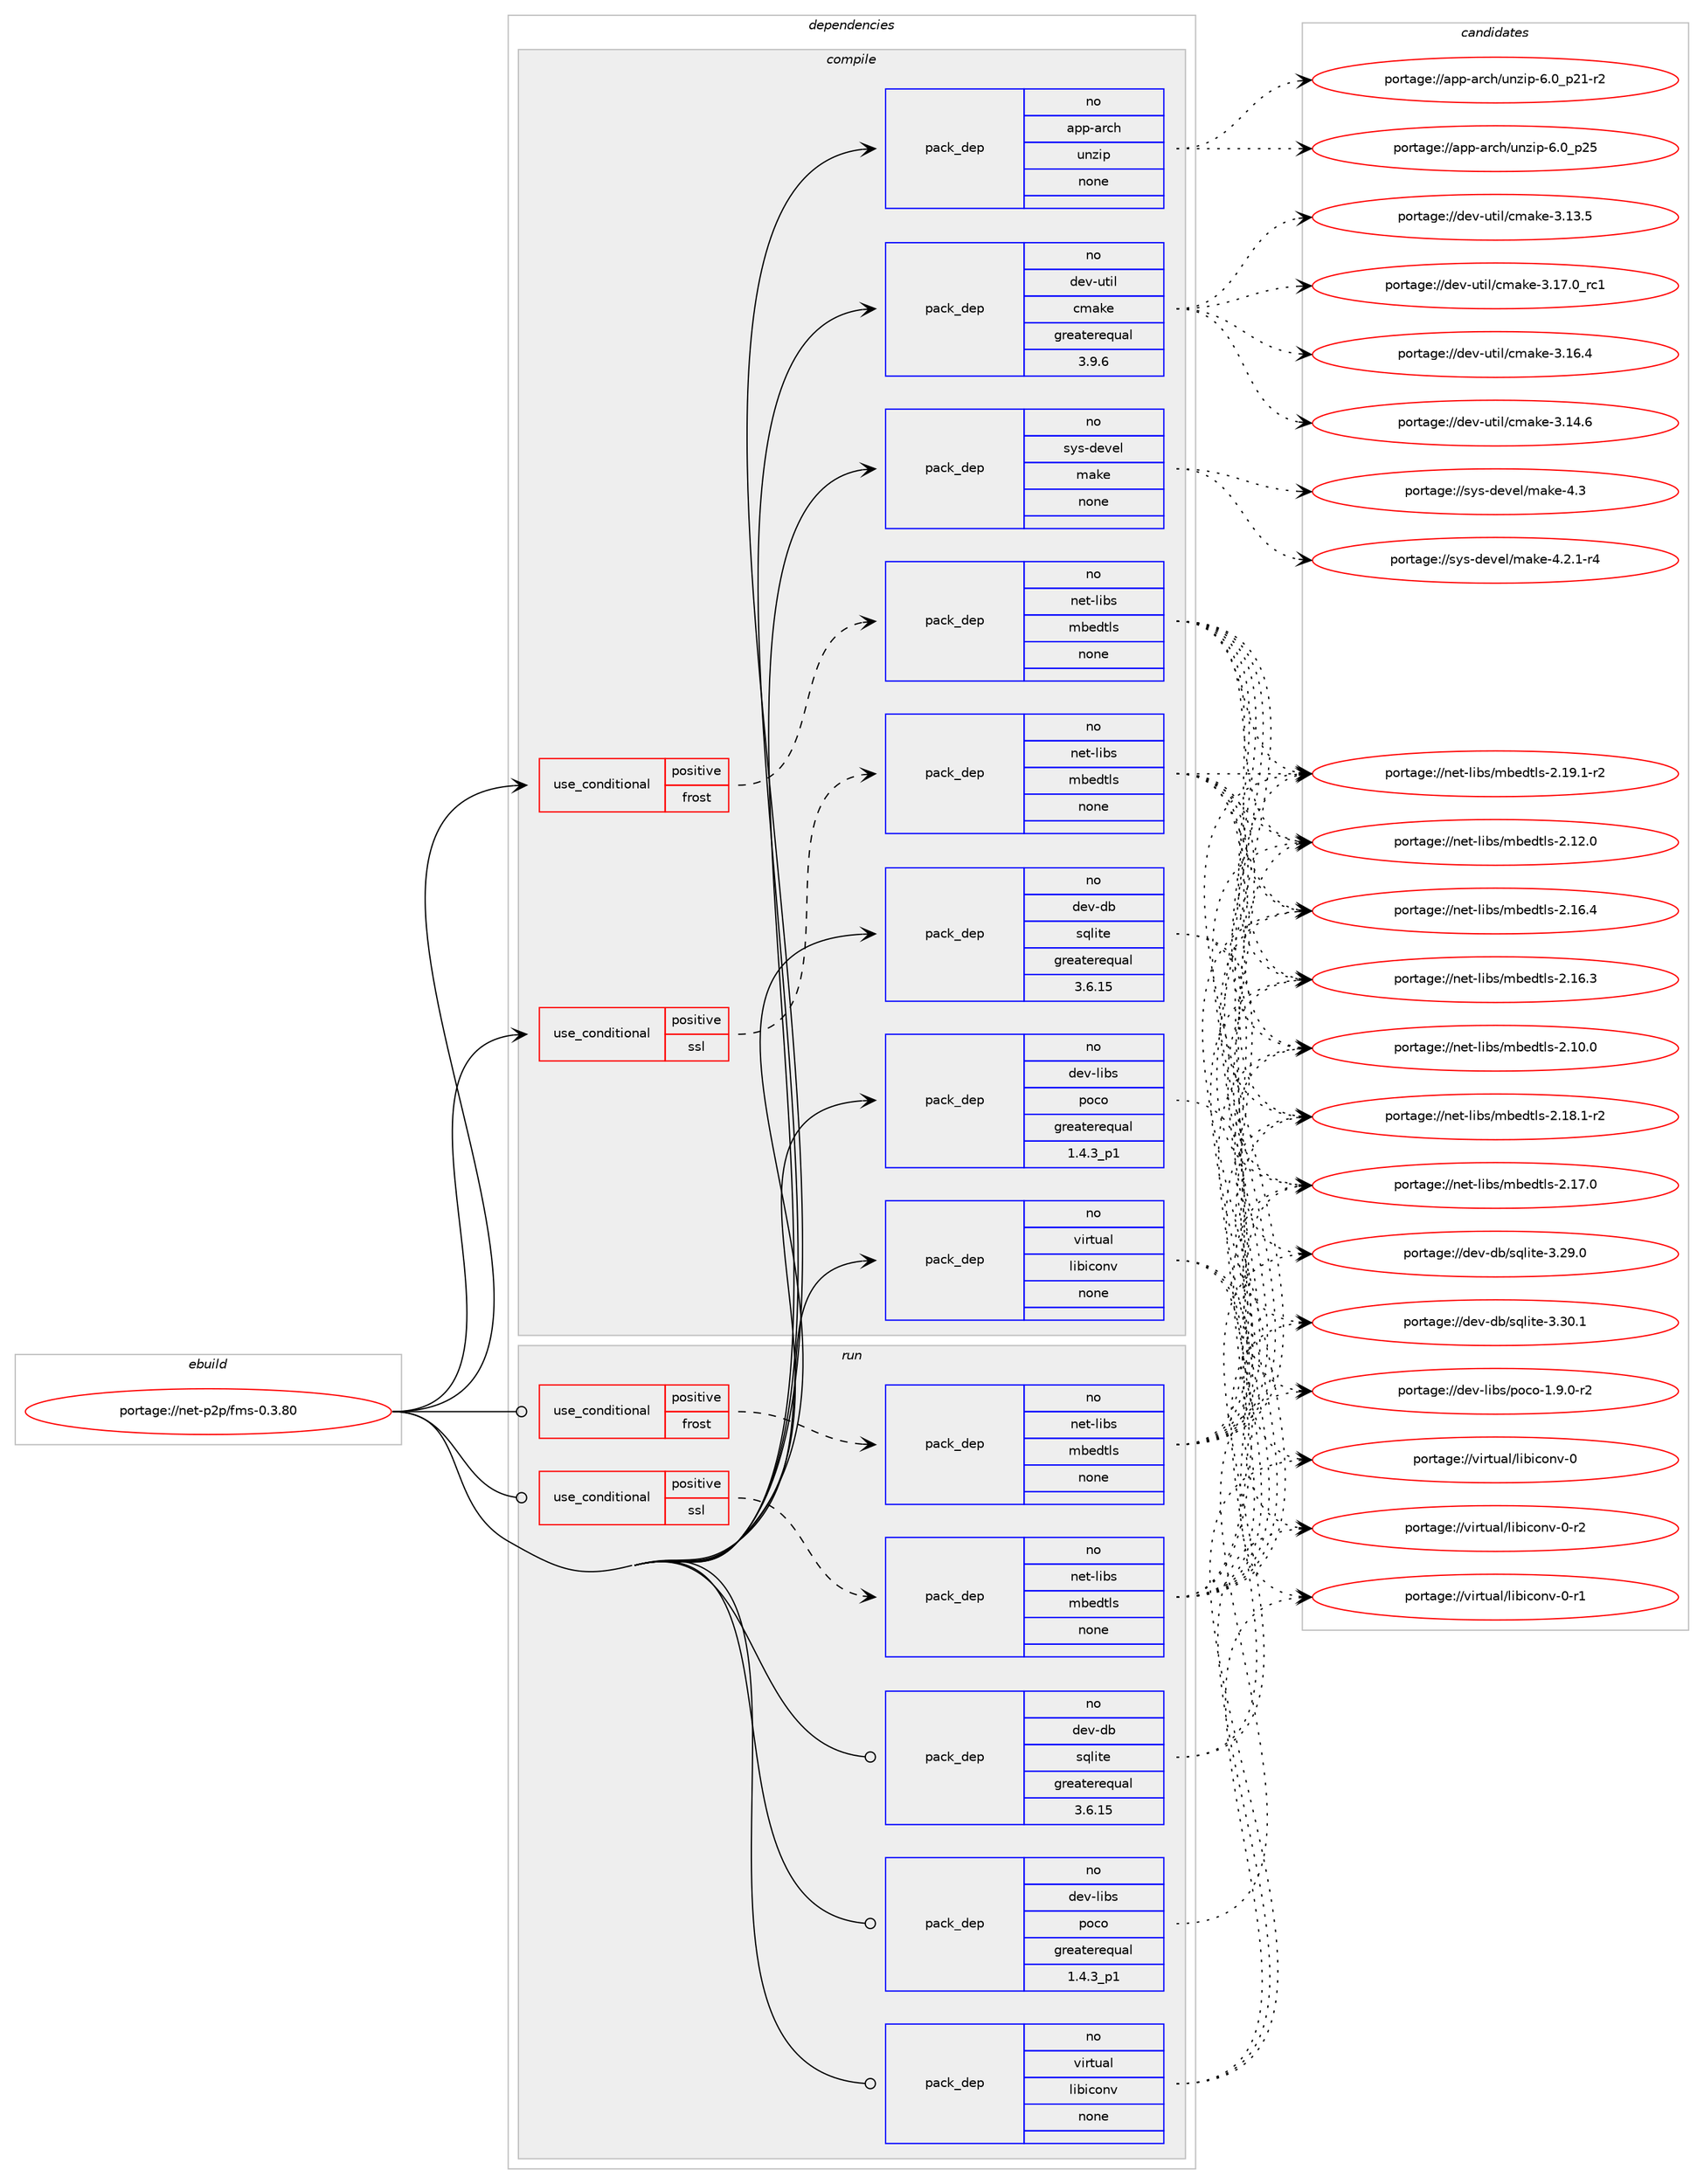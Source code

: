 digraph prolog {

# *************
# Graph options
# *************

newrank=true;
concentrate=true;
compound=true;
graph [rankdir=LR,fontname=Helvetica,fontsize=10,ranksep=1.5];#, ranksep=2.5, nodesep=0.2];
edge  [arrowhead=vee];
node  [fontname=Helvetica,fontsize=10];

# **********
# The ebuild
# **********

subgraph cluster_leftcol {
color=gray;
rank=same;
label=<<i>ebuild</i>>;
id [label="portage://net-p2p/fms-0.3.80", color=red, width=4, href="../net-p2p/fms-0.3.80.svg"];
}

# ****************
# The dependencies
# ****************

subgraph cluster_midcol {
color=gray;
label=<<i>dependencies</i>>;
subgraph cluster_compile {
fillcolor="#eeeeee";
style=filled;
label=<<i>compile</i>>;
subgraph cond15410 {
dependency74884 [label=<<TABLE BORDER="0" CELLBORDER="1" CELLSPACING="0" CELLPADDING="4"><TR><TD ROWSPAN="3" CELLPADDING="10">use_conditional</TD></TR><TR><TD>positive</TD></TR><TR><TD>frost</TD></TR></TABLE>>, shape=none, color=red];
subgraph pack58018 {
dependency74885 [label=<<TABLE BORDER="0" CELLBORDER="1" CELLSPACING="0" CELLPADDING="4" WIDTH="220"><TR><TD ROWSPAN="6" CELLPADDING="30">pack_dep</TD></TR><TR><TD WIDTH="110">no</TD></TR><TR><TD>net-libs</TD></TR><TR><TD>mbedtls</TD></TR><TR><TD>none</TD></TR><TR><TD></TD></TR></TABLE>>, shape=none, color=blue];
}
dependency74884:e -> dependency74885:w [weight=20,style="dashed",arrowhead="vee"];
}
id:e -> dependency74884:w [weight=20,style="solid",arrowhead="vee"];
subgraph cond15411 {
dependency74886 [label=<<TABLE BORDER="0" CELLBORDER="1" CELLSPACING="0" CELLPADDING="4"><TR><TD ROWSPAN="3" CELLPADDING="10">use_conditional</TD></TR><TR><TD>positive</TD></TR><TR><TD>ssl</TD></TR></TABLE>>, shape=none, color=red];
subgraph pack58019 {
dependency74887 [label=<<TABLE BORDER="0" CELLBORDER="1" CELLSPACING="0" CELLPADDING="4" WIDTH="220"><TR><TD ROWSPAN="6" CELLPADDING="30">pack_dep</TD></TR><TR><TD WIDTH="110">no</TD></TR><TR><TD>net-libs</TD></TR><TR><TD>mbedtls</TD></TR><TR><TD>none</TD></TR><TR><TD></TD></TR></TABLE>>, shape=none, color=blue];
}
dependency74886:e -> dependency74887:w [weight=20,style="dashed",arrowhead="vee"];
}
id:e -> dependency74886:w [weight=20,style="solid",arrowhead="vee"];
subgraph pack58020 {
dependency74888 [label=<<TABLE BORDER="0" CELLBORDER="1" CELLSPACING="0" CELLPADDING="4" WIDTH="220"><TR><TD ROWSPAN="6" CELLPADDING="30">pack_dep</TD></TR><TR><TD WIDTH="110">no</TD></TR><TR><TD>app-arch</TD></TR><TR><TD>unzip</TD></TR><TR><TD>none</TD></TR><TR><TD></TD></TR></TABLE>>, shape=none, color=blue];
}
id:e -> dependency74888:w [weight=20,style="solid",arrowhead="vee"];
subgraph pack58021 {
dependency74889 [label=<<TABLE BORDER="0" CELLBORDER="1" CELLSPACING="0" CELLPADDING="4" WIDTH="220"><TR><TD ROWSPAN="6" CELLPADDING="30">pack_dep</TD></TR><TR><TD WIDTH="110">no</TD></TR><TR><TD>dev-db</TD></TR><TR><TD>sqlite</TD></TR><TR><TD>greaterequal</TD></TR><TR><TD>3.6.15</TD></TR></TABLE>>, shape=none, color=blue];
}
id:e -> dependency74889:w [weight=20,style="solid",arrowhead="vee"];
subgraph pack58022 {
dependency74890 [label=<<TABLE BORDER="0" CELLBORDER="1" CELLSPACING="0" CELLPADDING="4" WIDTH="220"><TR><TD ROWSPAN="6" CELLPADDING="30">pack_dep</TD></TR><TR><TD WIDTH="110">no</TD></TR><TR><TD>dev-libs</TD></TR><TR><TD>poco</TD></TR><TR><TD>greaterequal</TD></TR><TR><TD>1.4.3_p1</TD></TR></TABLE>>, shape=none, color=blue];
}
id:e -> dependency74890:w [weight=20,style="solid",arrowhead="vee"];
subgraph pack58023 {
dependency74891 [label=<<TABLE BORDER="0" CELLBORDER="1" CELLSPACING="0" CELLPADDING="4" WIDTH="220"><TR><TD ROWSPAN="6" CELLPADDING="30">pack_dep</TD></TR><TR><TD WIDTH="110">no</TD></TR><TR><TD>dev-util</TD></TR><TR><TD>cmake</TD></TR><TR><TD>greaterequal</TD></TR><TR><TD>3.9.6</TD></TR></TABLE>>, shape=none, color=blue];
}
id:e -> dependency74891:w [weight=20,style="solid",arrowhead="vee"];
subgraph pack58024 {
dependency74892 [label=<<TABLE BORDER="0" CELLBORDER="1" CELLSPACING="0" CELLPADDING="4" WIDTH="220"><TR><TD ROWSPAN="6" CELLPADDING="30">pack_dep</TD></TR><TR><TD WIDTH="110">no</TD></TR><TR><TD>sys-devel</TD></TR><TR><TD>make</TD></TR><TR><TD>none</TD></TR><TR><TD></TD></TR></TABLE>>, shape=none, color=blue];
}
id:e -> dependency74892:w [weight=20,style="solid",arrowhead="vee"];
subgraph pack58025 {
dependency74893 [label=<<TABLE BORDER="0" CELLBORDER="1" CELLSPACING="0" CELLPADDING="4" WIDTH="220"><TR><TD ROWSPAN="6" CELLPADDING="30">pack_dep</TD></TR><TR><TD WIDTH="110">no</TD></TR><TR><TD>virtual</TD></TR><TR><TD>libiconv</TD></TR><TR><TD>none</TD></TR><TR><TD></TD></TR></TABLE>>, shape=none, color=blue];
}
id:e -> dependency74893:w [weight=20,style="solid",arrowhead="vee"];
}
subgraph cluster_compileandrun {
fillcolor="#eeeeee";
style=filled;
label=<<i>compile and run</i>>;
}
subgraph cluster_run {
fillcolor="#eeeeee";
style=filled;
label=<<i>run</i>>;
subgraph cond15412 {
dependency74894 [label=<<TABLE BORDER="0" CELLBORDER="1" CELLSPACING="0" CELLPADDING="4"><TR><TD ROWSPAN="3" CELLPADDING="10">use_conditional</TD></TR><TR><TD>positive</TD></TR><TR><TD>frost</TD></TR></TABLE>>, shape=none, color=red];
subgraph pack58026 {
dependency74895 [label=<<TABLE BORDER="0" CELLBORDER="1" CELLSPACING="0" CELLPADDING="4" WIDTH="220"><TR><TD ROWSPAN="6" CELLPADDING="30">pack_dep</TD></TR><TR><TD WIDTH="110">no</TD></TR><TR><TD>net-libs</TD></TR><TR><TD>mbedtls</TD></TR><TR><TD>none</TD></TR><TR><TD></TD></TR></TABLE>>, shape=none, color=blue];
}
dependency74894:e -> dependency74895:w [weight=20,style="dashed",arrowhead="vee"];
}
id:e -> dependency74894:w [weight=20,style="solid",arrowhead="odot"];
subgraph cond15413 {
dependency74896 [label=<<TABLE BORDER="0" CELLBORDER="1" CELLSPACING="0" CELLPADDING="4"><TR><TD ROWSPAN="3" CELLPADDING="10">use_conditional</TD></TR><TR><TD>positive</TD></TR><TR><TD>ssl</TD></TR></TABLE>>, shape=none, color=red];
subgraph pack58027 {
dependency74897 [label=<<TABLE BORDER="0" CELLBORDER="1" CELLSPACING="0" CELLPADDING="4" WIDTH="220"><TR><TD ROWSPAN="6" CELLPADDING="30">pack_dep</TD></TR><TR><TD WIDTH="110">no</TD></TR><TR><TD>net-libs</TD></TR><TR><TD>mbedtls</TD></TR><TR><TD>none</TD></TR><TR><TD></TD></TR></TABLE>>, shape=none, color=blue];
}
dependency74896:e -> dependency74897:w [weight=20,style="dashed",arrowhead="vee"];
}
id:e -> dependency74896:w [weight=20,style="solid",arrowhead="odot"];
subgraph pack58028 {
dependency74898 [label=<<TABLE BORDER="0" CELLBORDER="1" CELLSPACING="0" CELLPADDING="4" WIDTH="220"><TR><TD ROWSPAN="6" CELLPADDING="30">pack_dep</TD></TR><TR><TD WIDTH="110">no</TD></TR><TR><TD>dev-db</TD></TR><TR><TD>sqlite</TD></TR><TR><TD>greaterequal</TD></TR><TR><TD>3.6.15</TD></TR></TABLE>>, shape=none, color=blue];
}
id:e -> dependency74898:w [weight=20,style="solid",arrowhead="odot"];
subgraph pack58029 {
dependency74899 [label=<<TABLE BORDER="0" CELLBORDER="1" CELLSPACING="0" CELLPADDING="4" WIDTH="220"><TR><TD ROWSPAN="6" CELLPADDING="30">pack_dep</TD></TR><TR><TD WIDTH="110">no</TD></TR><TR><TD>dev-libs</TD></TR><TR><TD>poco</TD></TR><TR><TD>greaterequal</TD></TR><TR><TD>1.4.3_p1</TD></TR></TABLE>>, shape=none, color=blue];
}
id:e -> dependency74899:w [weight=20,style="solid",arrowhead="odot"];
subgraph pack58030 {
dependency74900 [label=<<TABLE BORDER="0" CELLBORDER="1" CELLSPACING="0" CELLPADDING="4" WIDTH="220"><TR><TD ROWSPAN="6" CELLPADDING="30">pack_dep</TD></TR><TR><TD WIDTH="110">no</TD></TR><TR><TD>virtual</TD></TR><TR><TD>libiconv</TD></TR><TR><TD>none</TD></TR><TR><TD></TD></TR></TABLE>>, shape=none, color=blue];
}
id:e -> dependency74900:w [weight=20,style="solid",arrowhead="odot"];
}
}

# **************
# The candidates
# **************

subgraph cluster_choices {
rank=same;
color=gray;
label=<<i>candidates</i>>;

subgraph choice58018 {
color=black;
nodesep=1;
choice11010111645108105981154710998101100116108115455046495746494511450 [label="portage://net-libs/mbedtls-2.19.1-r2", color=red, width=4,href="../net-libs/mbedtls-2.19.1-r2.svg"];
choice11010111645108105981154710998101100116108115455046495646494511450 [label="portage://net-libs/mbedtls-2.18.1-r2", color=red, width=4,href="../net-libs/mbedtls-2.18.1-r2.svg"];
choice1101011164510810598115471099810110011610811545504649554648 [label="portage://net-libs/mbedtls-2.17.0", color=red, width=4,href="../net-libs/mbedtls-2.17.0.svg"];
choice1101011164510810598115471099810110011610811545504649544652 [label="portage://net-libs/mbedtls-2.16.4", color=red, width=4,href="../net-libs/mbedtls-2.16.4.svg"];
choice1101011164510810598115471099810110011610811545504649544651 [label="portage://net-libs/mbedtls-2.16.3", color=red, width=4,href="../net-libs/mbedtls-2.16.3.svg"];
choice1101011164510810598115471099810110011610811545504649504648 [label="portage://net-libs/mbedtls-2.12.0", color=red, width=4,href="../net-libs/mbedtls-2.12.0.svg"];
choice1101011164510810598115471099810110011610811545504649484648 [label="portage://net-libs/mbedtls-2.10.0", color=red, width=4,href="../net-libs/mbedtls-2.10.0.svg"];
dependency74885:e -> choice11010111645108105981154710998101100116108115455046495746494511450:w [style=dotted,weight="100"];
dependency74885:e -> choice11010111645108105981154710998101100116108115455046495646494511450:w [style=dotted,weight="100"];
dependency74885:e -> choice1101011164510810598115471099810110011610811545504649554648:w [style=dotted,weight="100"];
dependency74885:e -> choice1101011164510810598115471099810110011610811545504649544652:w [style=dotted,weight="100"];
dependency74885:e -> choice1101011164510810598115471099810110011610811545504649544651:w [style=dotted,weight="100"];
dependency74885:e -> choice1101011164510810598115471099810110011610811545504649504648:w [style=dotted,weight="100"];
dependency74885:e -> choice1101011164510810598115471099810110011610811545504649484648:w [style=dotted,weight="100"];
}
subgraph choice58019 {
color=black;
nodesep=1;
choice11010111645108105981154710998101100116108115455046495746494511450 [label="portage://net-libs/mbedtls-2.19.1-r2", color=red, width=4,href="../net-libs/mbedtls-2.19.1-r2.svg"];
choice11010111645108105981154710998101100116108115455046495646494511450 [label="portage://net-libs/mbedtls-2.18.1-r2", color=red, width=4,href="../net-libs/mbedtls-2.18.1-r2.svg"];
choice1101011164510810598115471099810110011610811545504649554648 [label="portage://net-libs/mbedtls-2.17.0", color=red, width=4,href="../net-libs/mbedtls-2.17.0.svg"];
choice1101011164510810598115471099810110011610811545504649544652 [label="portage://net-libs/mbedtls-2.16.4", color=red, width=4,href="../net-libs/mbedtls-2.16.4.svg"];
choice1101011164510810598115471099810110011610811545504649544651 [label="portage://net-libs/mbedtls-2.16.3", color=red, width=4,href="../net-libs/mbedtls-2.16.3.svg"];
choice1101011164510810598115471099810110011610811545504649504648 [label="portage://net-libs/mbedtls-2.12.0", color=red, width=4,href="../net-libs/mbedtls-2.12.0.svg"];
choice1101011164510810598115471099810110011610811545504649484648 [label="portage://net-libs/mbedtls-2.10.0", color=red, width=4,href="../net-libs/mbedtls-2.10.0.svg"];
dependency74887:e -> choice11010111645108105981154710998101100116108115455046495746494511450:w [style=dotted,weight="100"];
dependency74887:e -> choice11010111645108105981154710998101100116108115455046495646494511450:w [style=dotted,weight="100"];
dependency74887:e -> choice1101011164510810598115471099810110011610811545504649554648:w [style=dotted,weight="100"];
dependency74887:e -> choice1101011164510810598115471099810110011610811545504649544652:w [style=dotted,weight="100"];
dependency74887:e -> choice1101011164510810598115471099810110011610811545504649544651:w [style=dotted,weight="100"];
dependency74887:e -> choice1101011164510810598115471099810110011610811545504649504648:w [style=dotted,weight="100"];
dependency74887:e -> choice1101011164510810598115471099810110011610811545504649484648:w [style=dotted,weight="100"];
}
subgraph choice58020 {
color=black;
nodesep=1;
choice971121124597114991044711711012210511245544648951125053 [label="portage://app-arch/unzip-6.0_p25", color=red, width=4,href="../app-arch/unzip-6.0_p25.svg"];
choice9711211245971149910447117110122105112455446489511250494511450 [label="portage://app-arch/unzip-6.0_p21-r2", color=red, width=4,href="../app-arch/unzip-6.0_p21-r2.svg"];
dependency74888:e -> choice971121124597114991044711711012210511245544648951125053:w [style=dotted,weight="100"];
dependency74888:e -> choice9711211245971149910447117110122105112455446489511250494511450:w [style=dotted,weight="100"];
}
subgraph choice58021 {
color=black;
nodesep=1;
choice10010111845100984711511310810511610145514651484649 [label="portage://dev-db/sqlite-3.30.1", color=red, width=4,href="../dev-db/sqlite-3.30.1.svg"];
choice10010111845100984711511310810511610145514650574648 [label="portage://dev-db/sqlite-3.29.0", color=red, width=4,href="../dev-db/sqlite-3.29.0.svg"];
dependency74889:e -> choice10010111845100984711511310810511610145514651484649:w [style=dotted,weight="100"];
dependency74889:e -> choice10010111845100984711511310810511610145514650574648:w [style=dotted,weight="100"];
}
subgraph choice58022 {
color=black;
nodesep=1;
choice100101118451081059811547112111991114549465746484511450 [label="portage://dev-libs/poco-1.9.0-r2", color=red, width=4,href="../dev-libs/poco-1.9.0-r2.svg"];
dependency74890:e -> choice100101118451081059811547112111991114549465746484511450:w [style=dotted,weight="100"];
}
subgraph choice58023 {
color=black;
nodesep=1;
choice1001011184511711610510847991099710710145514649554648951149949 [label="portage://dev-util/cmake-3.17.0_rc1", color=red, width=4,href="../dev-util/cmake-3.17.0_rc1.svg"];
choice1001011184511711610510847991099710710145514649544652 [label="portage://dev-util/cmake-3.16.4", color=red, width=4,href="../dev-util/cmake-3.16.4.svg"];
choice1001011184511711610510847991099710710145514649524654 [label="portage://dev-util/cmake-3.14.6", color=red, width=4,href="../dev-util/cmake-3.14.6.svg"];
choice1001011184511711610510847991099710710145514649514653 [label="portage://dev-util/cmake-3.13.5", color=red, width=4,href="../dev-util/cmake-3.13.5.svg"];
dependency74891:e -> choice1001011184511711610510847991099710710145514649554648951149949:w [style=dotted,weight="100"];
dependency74891:e -> choice1001011184511711610510847991099710710145514649544652:w [style=dotted,weight="100"];
dependency74891:e -> choice1001011184511711610510847991099710710145514649524654:w [style=dotted,weight="100"];
dependency74891:e -> choice1001011184511711610510847991099710710145514649514653:w [style=dotted,weight="100"];
}
subgraph choice58024 {
color=black;
nodesep=1;
choice11512111545100101118101108471099710710145524651 [label="portage://sys-devel/make-4.3", color=red, width=4,href="../sys-devel/make-4.3.svg"];
choice1151211154510010111810110847109971071014552465046494511452 [label="portage://sys-devel/make-4.2.1-r4", color=red, width=4,href="../sys-devel/make-4.2.1-r4.svg"];
dependency74892:e -> choice11512111545100101118101108471099710710145524651:w [style=dotted,weight="100"];
dependency74892:e -> choice1151211154510010111810110847109971071014552465046494511452:w [style=dotted,weight="100"];
}
subgraph choice58025 {
color=black;
nodesep=1;
choice1181051141161179710847108105981059911111011845484511450 [label="portage://virtual/libiconv-0-r2", color=red, width=4,href="../virtual/libiconv-0-r2.svg"];
choice1181051141161179710847108105981059911111011845484511449 [label="portage://virtual/libiconv-0-r1", color=red, width=4,href="../virtual/libiconv-0-r1.svg"];
choice118105114116117971084710810598105991111101184548 [label="portage://virtual/libiconv-0", color=red, width=4,href="../virtual/libiconv-0.svg"];
dependency74893:e -> choice1181051141161179710847108105981059911111011845484511450:w [style=dotted,weight="100"];
dependency74893:e -> choice1181051141161179710847108105981059911111011845484511449:w [style=dotted,weight="100"];
dependency74893:e -> choice118105114116117971084710810598105991111101184548:w [style=dotted,weight="100"];
}
subgraph choice58026 {
color=black;
nodesep=1;
choice11010111645108105981154710998101100116108115455046495746494511450 [label="portage://net-libs/mbedtls-2.19.1-r2", color=red, width=4,href="../net-libs/mbedtls-2.19.1-r2.svg"];
choice11010111645108105981154710998101100116108115455046495646494511450 [label="portage://net-libs/mbedtls-2.18.1-r2", color=red, width=4,href="../net-libs/mbedtls-2.18.1-r2.svg"];
choice1101011164510810598115471099810110011610811545504649554648 [label="portage://net-libs/mbedtls-2.17.0", color=red, width=4,href="../net-libs/mbedtls-2.17.0.svg"];
choice1101011164510810598115471099810110011610811545504649544652 [label="portage://net-libs/mbedtls-2.16.4", color=red, width=4,href="../net-libs/mbedtls-2.16.4.svg"];
choice1101011164510810598115471099810110011610811545504649544651 [label="portage://net-libs/mbedtls-2.16.3", color=red, width=4,href="../net-libs/mbedtls-2.16.3.svg"];
choice1101011164510810598115471099810110011610811545504649504648 [label="portage://net-libs/mbedtls-2.12.0", color=red, width=4,href="../net-libs/mbedtls-2.12.0.svg"];
choice1101011164510810598115471099810110011610811545504649484648 [label="portage://net-libs/mbedtls-2.10.0", color=red, width=4,href="../net-libs/mbedtls-2.10.0.svg"];
dependency74895:e -> choice11010111645108105981154710998101100116108115455046495746494511450:w [style=dotted,weight="100"];
dependency74895:e -> choice11010111645108105981154710998101100116108115455046495646494511450:w [style=dotted,weight="100"];
dependency74895:e -> choice1101011164510810598115471099810110011610811545504649554648:w [style=dotted,weight="100"];
dependency74895:e -> choice1101011164510810598115471099810110011610811545504649544652:w [style=dotted,weight="100"];
dependency74895:e -> choice1101011164510810598115471099810110011610811545504649544651:w [style=dotted,weight="100"];
dependency74895:e -> choice1101011164510810598115471099810110011610811545504649504648:w [style=dotted,weight="100"];
dependency74895:e -> choice1101011164510810598115471099810110011610811545504649484648:w [style=dotted,weight="100"];
}
subgraph choice58027 {
color=black;
nodesep=1;
choice11010111645108105981154710998101100116108115455046495746494511450 [label="portage://net-libs/mbedtls-2.19.1-r2", color=red, width=4,href="../net-libs/mbedtls-2.19.1-r2.svg"];
choice11010111645108105981154710998101100116108115455046495646494511450 [label="portage://net-libs/mbedtls-2.18.1-r2", color=red, width=4,href="../net-libs/mbedtls-2.18.1-r2.svg"];
choice1101011164510810598115471099810110011610811545504649554648 [label="portage://net-libs/mbedtls-2.17.0", color=red, width=4,href="../net-libs/mbedtls-2.17.0.svg"];
choice1101011164510810598115471099810110011610811545504649544652 [label="portage://net-libs/mbedtls-2.16.4", color=red, width=4,href="../net-libs/mbedtls-2.16.4.svg"];
choice1101011164510810598115471099810110011610811545504649544651 [label="portage://net-libs/mbedtls-2.16.3", color=red, width=4,href="../net-libs/mbedtls-2.16.3.svg"];
choice1101011164510810598115471099810110011610811545504649504648 [label="portage://net-libs/mbedtls-2.12.0", color=red, width=4,href="../net-libs/mbedtls-2.12.0.svg"];
choice1101011164510810598115471099810110011610811545504649484648 [label="portage://net-libs/mbedtls-2.10.0", color=red, width=4,href="../net-libs/mbedtls-2.10.0.svg"];
dependency74897:e -> choice11010111645108105981154710998101100116108115455046495746494511450:w [style=dotted,weight="100"];
dependency74897:e -> choice11010111645108105981154710998101100116108115455046495646494511450:w [style=dotted,weight="100"];
dependency74897:e -> choice1101011164510810598115471099810110011610811545504649554648:w [style=dotted,weight="100"];
dependency74897:e -> choice1101011164510810598115471099810110011610811545504649544652:w [style=dotted,weight="100"];
dependency74897:e -> choice1101011164510810598115471099810110011610811545504649544651:w [style=dotted,weight="100"];
dependency74897:e -> choice1101011164510810598115471099810110011610811545504649504648:w [style=dotted,weight="100"];
dependency74897:e -> choice1101011164510810598115471099810110011610811545504649484648:w [style=dotted,weight="100"];
}
subgraph choice58028 {
color=black;
nodesep=1;
choice10010111845100984711511310810511610145514651484649 [label="portage://dev-db/sqlite-3.30.1", color=red, width=4,href="../dev-db/sqlite-3.30.1.svg"];
choice10010111845100984711511310810511610145514650574648 [label="portage://dev-db/sqlite-3.29.0", color=red, width=4,href="../dev-db/sqlite-3.29.0.svg"];
dependency74898:e -> choice10010111845100984711511310810511610145514651484649:w [style=dotted,weight="100"];
dependency74898:e -> choice10010111845100984711511310810511610145514650574648:w [style=dotted,weight="100"];
}
subgraph choice58029 {
color=black;
nodesep=1;
choice100101118451081059811547112111991114549465746484511450 [label="portage://dev-libs/poco-1.9.0-r2", color=red, width=4,href="../dev-libs/poco-1.9.0-r2.svg"];
dependency74899:e -> choice100101118451081059811547112111991114549465746484511450:w [style=dotted,weight="100"];
}
subgraph choice58030 {
color=black;
nodesep=1;
choice1181051141161179710847108105981059911111011845484511450 [label="portage://virtual/libiconv-0-r2", color=red, width=4,href="../virtual/libiconv-0-r2.svg"];
choice1181051141161179710847108105981059911111011845484511449 [label="portage://virtual/libiconv-0-r1", color=red, width=4,href="../virtual/libiconv-0-r1.svg"];
choice118105114116117971084710810598105991111101184548 [label="portage://virtual/libiconv-0", color=red, width=4,href="../virtual/libiconv-0.svg"];
dependency74900:e -> choice1181051141161179710847108105981059911111011845484511450:w [style=dotted,weight="100"];
dependency74900:e -> choice1181051141161179710847108105981059911111011845484511449:w [style=dotted,weight="100"];
dependency74900:e -> choice118105114116117971084710810598105991111101184548:w [style=dotted,weight="100"];
}
}

}
